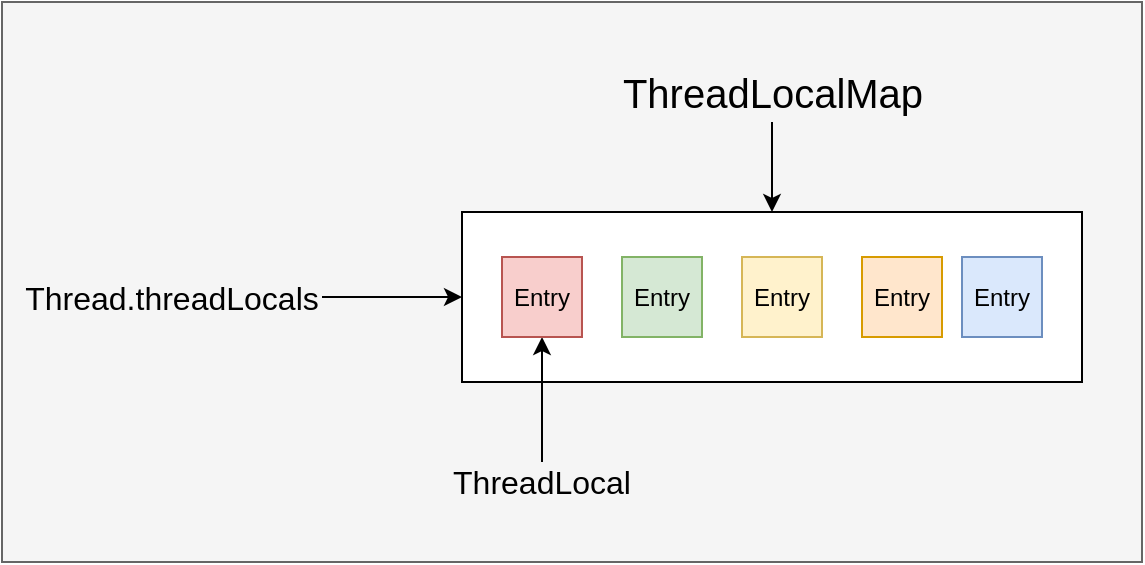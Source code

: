 <mxfile version="14.1.8" type="github">
  <diagram id="vLPEAtAq8fVcU0v8RBov" name="第 1 页">
    <mxGraphModel dx="926" dy="474" grid="1" gridSize="10" guides="1" tooltips="1" connect="1" arrows="1" fold="1" page="1" pageScale="1" pageWidth="827" pageHeight="1169" math="0" shadow="0">
      <root>
        <mxCell id="0" />
        <mxCell id="1" parent="0" />
        <mxCell id="_Tr1XsDcMyPOo6Ubs319-24" value="" style="rounded=0;whiteSpace=wrap;html=1;fillColor=#f5f5f5;fontSize=16;fontColor=#333333;strokeColor=#666666;" vertex="1" parent="1">
          <mxGeometry x="130" y="70" width="570" height="280" as="geometry" />
        </mxCell>
        <mxCell id="_Tr1XsDcMyPOo6Ubs319-12" style="edgeStyle=orthogonalEdgeStyle;rounded=0;orthogonalLoop=1;jettySize=auto;html=1;entryX=0;entryY=0.5;entryDx=0;entryDy=0;" edge="1" parent="1" source="_Tr1XsDcMyPOo6Ubs319-1" target="_Tr1XsDcMyPOo6Ubs319-2">
          <mxGeometry relative="1" as="geometry" />
        </mxCell>
        <mxCell id="_Tr1XsDcMyPOo6Ubs319-1" value="&lt;font style=&quot;font-size: 16px&quot;&gt;Thread.threadLocals&lt;/font&gt;" style="text;html=1;strokeColor=none;fillColor=none;align=center;verticalAlign=middle;whiteSpace=wrap;rounded=0;" vertex="1" parent="1">
          <mxGeometry x="140" y="202.5" width="150" height="30" as="geometry" />
        </mxCell>
        <mxCell id="_Tr1XsDcMyPOo6Ubs319-2" value="" style="rounded=0;whiteSpace=wrap;html=1;" vertex="1" parent="1">
          <mxGeometry x="360" y="175" width="310" height="85" as="geometry" />
        </mxCell>
        <mxCell id="_Tr1XsDcMyPOo6Ubs319-14" style="edgeStyle=orthogonalEdgeStyle;rounded=0;orthogonalLoop=1;jettySize=auto;html=1;fontSize=20;" edge="1" parent="1" source="_Tr1XsDcMyPOo6Ubs319-13" target="_Tr1XsDcMyPOo6Ubs319-2">
          <mxGeometry relative="1" as="geometry" />
        </mxCell>
        <mxCell id="_Tr1XsDcMyPOo6Ubs319-13" value="ThreadLocalMap" style="text;html=1;align=center;verticalAlign=middle;resizable=0;points=[];autosize=1;fontSize=20;" vertex="1" parent="1">
          <mxGeometry x="430" y="100" width="170" height="30" as="geometry" />
        </mxCell>
        <mxCell id="_Tr1XsDcMyPOo6Ubs319-16" style="edgeStyle=orthogonalEdgeStyle;rounded=0;orthogonalLoop=1;jettySize=auto;html=1;entryX=0.5;entryY=1;entryDx=0;entryDy=0;fontSize=16;fontColor=#000000;" edge="1" parent="1" source="_Tr1XsDcMyPOo6Ubs319-15" target="_Tr1XsDcMyPOo6Ubs319-4">
          <mxGeometry relative="1" as="geometry" />
        </mxCell>
        <mxCell id="_Tr1XsDcMyPOo6Ubs319-15" value="ThreadLocal" style="text;html=1;strokeColor=none;fillColor=none;align=center;verticalAlign=middle;whiteSpace=wrap;rounded=0;fontSize=16;fontColor=#000000;" vertex="1" parent="1">
          <mxGeometry x="337" y="300" width="126" height="20" as="geometry" />
        </mxCell>
        <mxCell id="_Tr1XsDcMyPOo6Ubs319-23" value="" style="group" vertex="1" connectable="0" parent="1">
          <mxGeometry x="380" y="197.5" width="270" height="40" as="geometry" />
        </mxCell>
        <mxCell id="_Tr1XsDcMyPOo6Ubs319-4" value="Entry" style="rounded=0;whiteSpace=wrap;html=1;fillColor=#f8cecc;strokeColor=#b85450;" vertex="1" parent="_Tr1XsDcMyPOo6Ubs319-23">
          <mxGeometry width="40" height="40" as="geometry" />
        </mxCell>
        <mxCell id="_Tr1XsDcMyPOo6Ubs319-5" value="&lt;span&gt;Entry&lt;/span&gt;" style="rounded=0;whiteSpace=wrap;html=1;fillColor=#d5e8d4;strokeColor=#82b366;" vertex="1" parent="_Tr1XsDcMyPOo6Ubs319-23">
          <mxGeometry x="60" width="40" height="40" as="geometry" />
        </mxCell>
        <mxCell id="_Tr1XsDcMyPOo6Ubs319-7" value="&lt;span&gt;Entry&lt;/span&gt;" style="rounded=0;whiteSpace=wrap;html=1;fillColor=#fff2cc;strokeColor=#d6b656;" vertex="1" parent="_Tr1XsDcMyPOo6Ubs319-23">
          <mxGeometry x="120" width="40" height="40" as="geometry" />
        </mxCell>
        <mxCell id="_Tr1XsDcMyPOo6Ubs319-9" value="&lt;span&gt;Entry&lt;/span&gt;" style="rounded=0;whiteSpace=wrap;html=1;fillColor=#ffe6cc;strokeColor=#d79b00;" vertex="1" parent="_Tr1XsDcMyPOo6Ubs319-23">
          <mxGeometry x="180" width="40" height="40" as="geometry" />
        </mxCell>
        <mxCell id="_Tr1XsDcMyPOo6Ubs319-10" value="&lt;span&gt;Entry&lt;/span&gt;" style="rounded=0;whiteSpace=wrap;html=1;fillColor=#dae8fc;strokeColor=#6c8ebf;" vertex="1" parent="_Tr1XsDcMyPOo6Ubs319-23">
          <mxGeometry x="230" width="40" height="40" as="geometry" />
        </mxCell>
      </root>
    </mxGraphModel>
  </diagram>
</mxfile>
